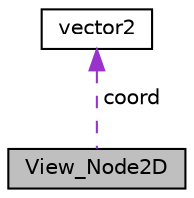 digraph "View_Node2D"
{
  edge [fontname="Helvetica",fontsize="10",labelfontname="Helvetica",labelfontsize="10"];
  node [fontname="Helvetica",fontsize="10",shape=record];
  Node1 [label="View_Node2D",height=0.2,width=0.4,color="black", fillcolor="grey75", style="filled", fontcolor="black"];
  Node2 -> Node1 [dir="back",color="darkorchid3",fontsize="10",style="dashed",label=" coord" ,fontname="Helvetica"];
  Node2 [label="vector2",height=0.2,width=0.4,color="black", fillcolor="white", style="filled",URL="$classvector2.html",tooltip="Local two tuple implementation for storing co-ordinates. "];
}

